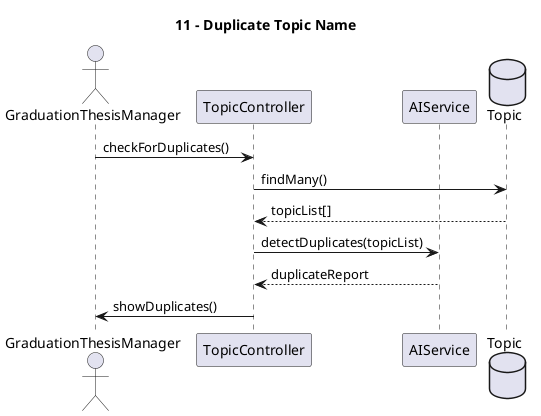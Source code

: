 @startuml
title 11 - Duplicate Topic Name

actor GraduationThesisManager
participant TopicController
participant AIService
database Topic

GraduationThesisManager -> TopicController : checkForDuplicates()
TopicController -> Topic : findMany()
Topic --> TopicController : topicList[]
TopicController -> AIService : detectDuplicates(topicList)
AIService --> TopicController : duplicateReport
TopicController -> GraduationThesisManager : showDuplicates()
@enduml